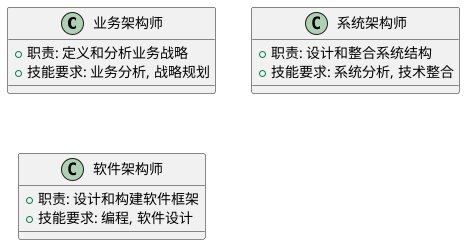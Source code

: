 @startuml
class "业务架构师" as BusinessArchitect {
  +职责: 定义和分析业务战略
  +技能要求: 业务分析, 战略规划
}

class "系统架构师" as SystemArchitect {
  +职责: 设计和整合系统结构
  +技能要求: 系统分析, 技术整合
}

class "软件架构师" as SoftwareArchitect {
  +职责: 设计和构建软件框架
  +技能要求: 编程, 软件设计
}
@enduml
@startuml
actor "业务架构师" as BusinessArchitect
actor "系统架构师" as SystemArchitect
actor "软件架构师" as SoftwareArchitect

BusinessArchitect --> (定义业务战略)
BusinessArchitect --> (分析市场需求)
SystemArchitect --> (设计系统结构)
SystemArchitect --> (整合技术资源)
SoftwareArchitect --> (设计软件框架)
SoftwareArchitect --> (构建软件解决方案)
@enduml
@startuml
start
partition 业务架构师 {
  :分析业务需求;
  :定义业务战略;
  :沟通战略目标;
}

partition 系统架构师 {
  :分析系统需求;
  :设计系统结构;
  :整合技术资源;
}

partition 软件架构师 {
  :分析软件需求;
  :设计软件框架;
  :构建软件解决方案;
}
stop
@enduml
